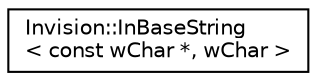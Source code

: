 digraph "Graphical Class Hierarchy"
{
 // LATEX_PDF_SIZE
  edge [fontname="Helvetica",fontsize="10",labelfontname="Helvetica",labelfontsize="10"];
  node [fontname="Helvetica",fontsize="10",shape=record];
  rankdir="LR";
  Node0 [label="Invision::InBaseString\l\< const wChar *, wChar \>",height=0.2,width=0.4,color="black", fillcolor="white", style="filled",URL="$class_invision_1_1_in_base_string.html",tooltip=" "];
}
